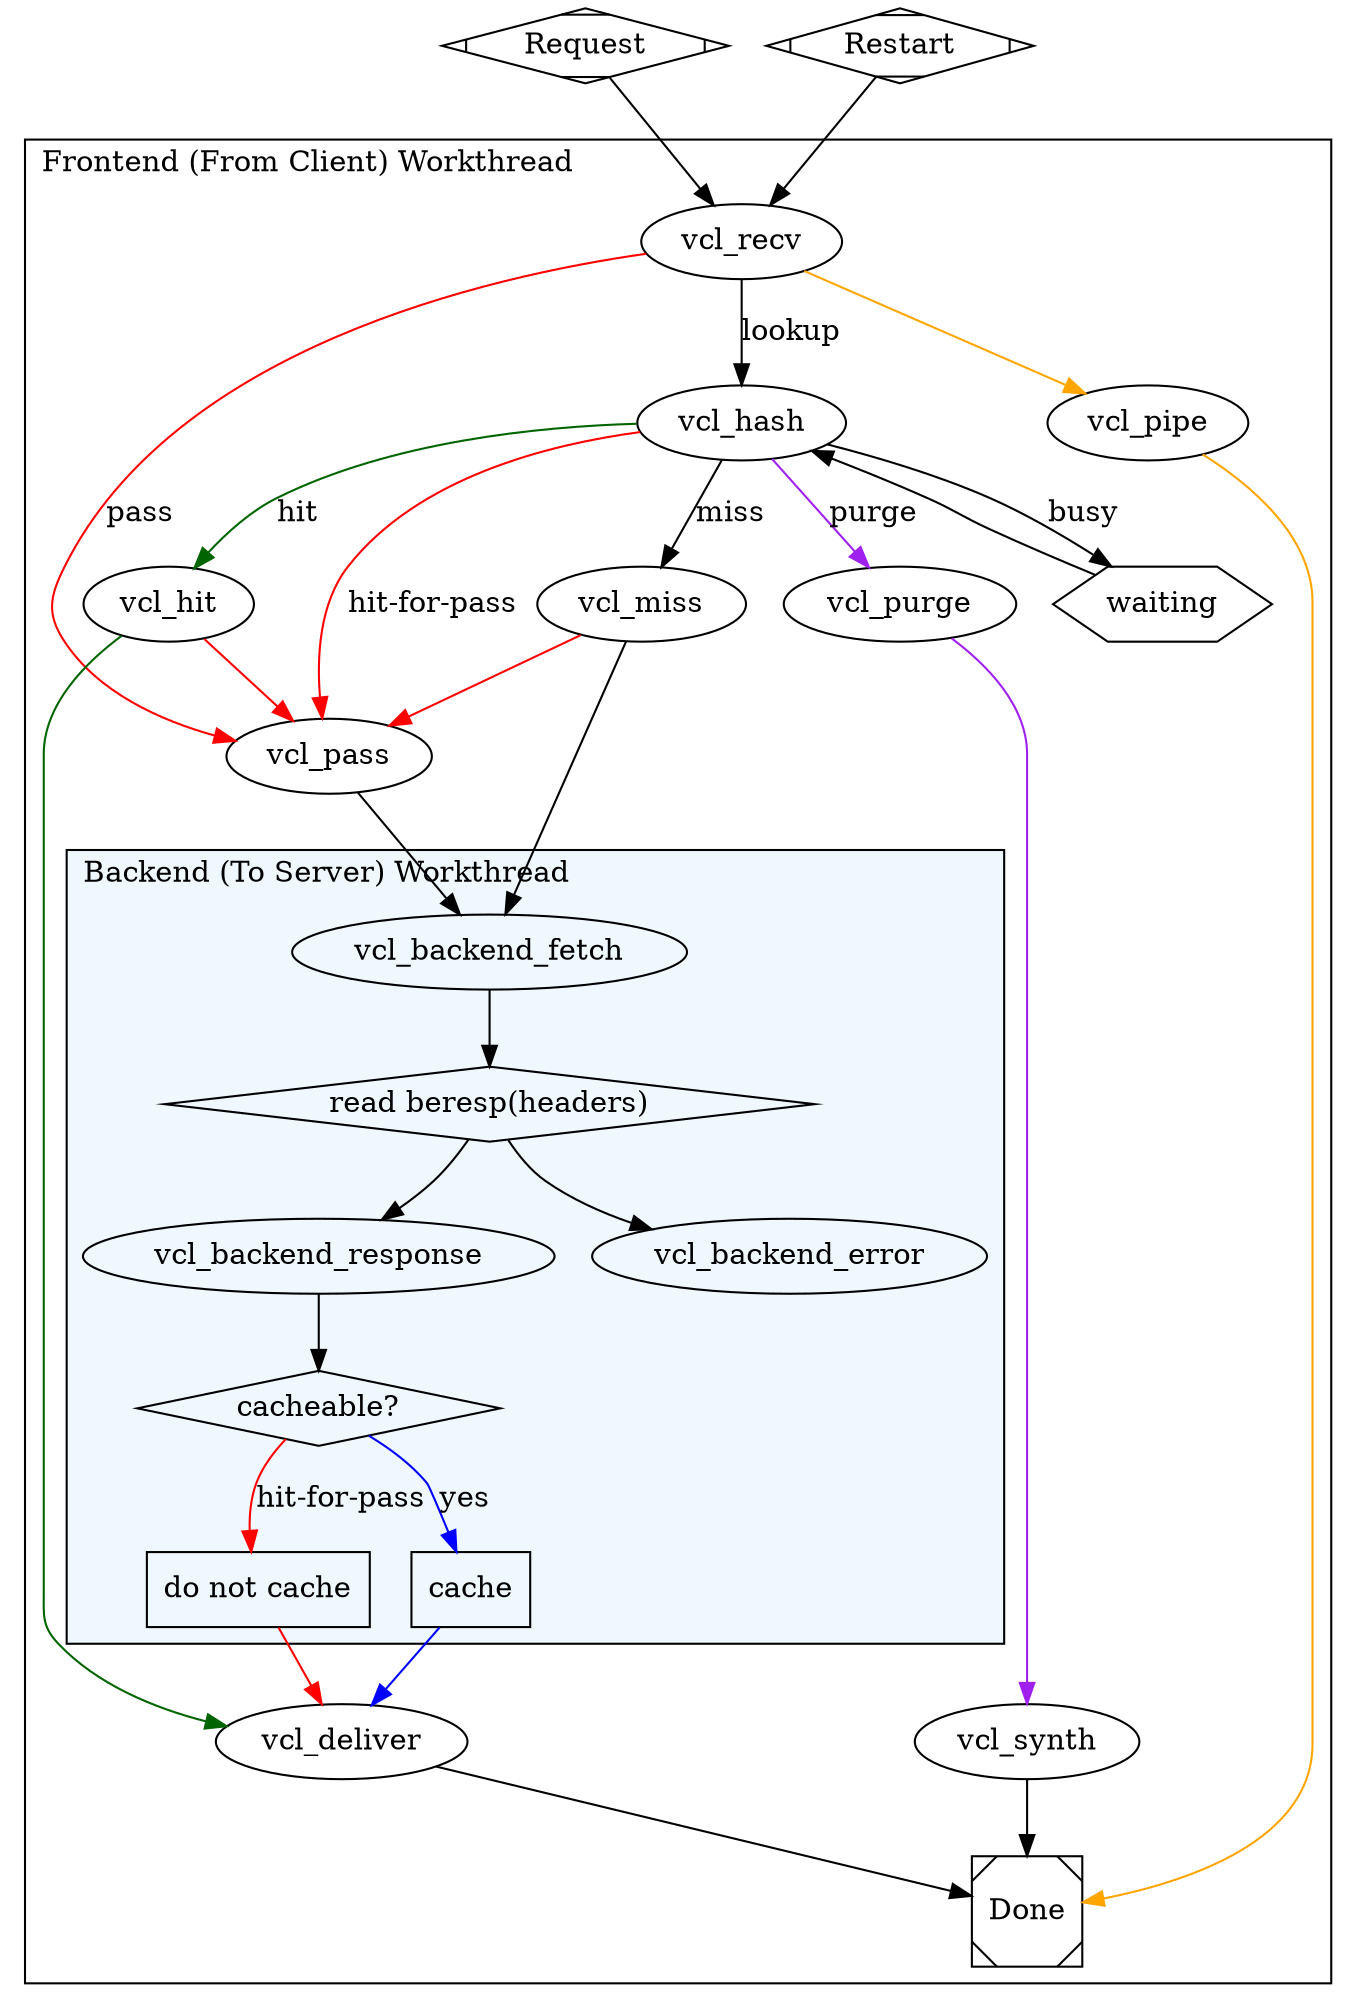 digraph varnishfsm{
	labeljust=l;
	Request[shape=Mdiamond];
	restart1[shape=Mdiamond,label="Restart"];
	Request -> vcl_recv;
	restart1 -> vcl_recv;
	subgraph clusterfrontend{
		
		{
			rank=same;
			vcl_deliver;
			vcl_synth;
		};
		{
	                rank=same;
			vcl_hit;
			vcl_miss;
			vcl_purge;
			// vcl_pass;
		}
		label="Frontend (From Client) Workthread";
		
		vcl_recv -> vcl_hash [label="lookup"]
		//vcl_recv -> vcl_hash [label="purge",color=purple];
		vcl_recv -> vcl_pipe[color=orange];
		vcl_recv -> vcl_pass[label="pass" color=red];
		vcl_pipe -> Done[color=orange];
		vcl_hash -> vcl_hit[label="hit",color=darkgreen];
		vcl_hash -> vcl_miss [label="miss"];
		vcl_hash -> vcl_pass [label="hit-for-pass",color=red];
		waiting[shape=hexagon];
		vcl_hash -> waiting [label="busy"];
		vcl_hash -> vcl_purge [label="purge",color=purple];
		vcl_purge -> vcl_synth[color=purple];
		// restart2[shape=Mdiamond,label="Restart"];
		// vcl_purge -> restart2;
		vcl_hit -> vcl_deliver[color=darkgreen];
		// vcl_hit -> vcl_miss;
		vcl_hit -> vcl_pass[color=red];
		vcl_miss -> vcl_backend_fetch;
		waiting -> vcl_hash;
		vcl_pass -> vcl_backend_fetch;
		vcl_miss -> vcl_pass[color=red];
		
		subgraph clusterbackend {
			bgcolor=aliceblue
			label="Backend (To Server) Workthread";
			decision1 [shape=diamond,label="read beresp(headers)"];
			vcl_backend_fetch -> decision1;
			decision1 -> vcl_backend_response;
			decision1 -> vcl_backend_error;
			decision4[shape=diamond,label="cacheable?"];
			cache[shape=box,label="cache"];
			nocache[shape=box,label="do not cache"];
			vcl_backend_response -> decision4;
			decision4 -> cache [label="yes",color=blue];
			decision4 -> nocache [label="hit-for-pass",color=red];
			
			// decision3 [shape=diamond];
			// vcl_backend_response -> decision3[label="retry"];
			// vcl_backend_error -> decision2 [label="retry"];
		}
		// vcl_backend_fetch -> vcl_synth [label="abandon"];
		// vcl_backend_response -> vcl_synth [label="abandon"];
		// retry1[shape=plaintext,label="retry"] 
		// decision2 [shape=diamond];
		// decision2 -> vcl_synth [label=">max"];
		// retry2[shape=plaintext,label="retry"]
		// decision2 -> retry1 [label="<=max"];
		// decision3 -> retry2 [label="<=max"];
		// decision3 -> vcl_synth [label=">max"];
		// vcl_backend_error -> vcl_deliver;
		//vcl_backend_error -> vcl_synth;
		
		cache -> vcl_deliver[color=blue];
		nocache -> vcl_deliver[color=red];
	}
	Done[shape=Msquare];
	vcl_deliver -> Done;
	vcl_synth -> Done;
	
}
